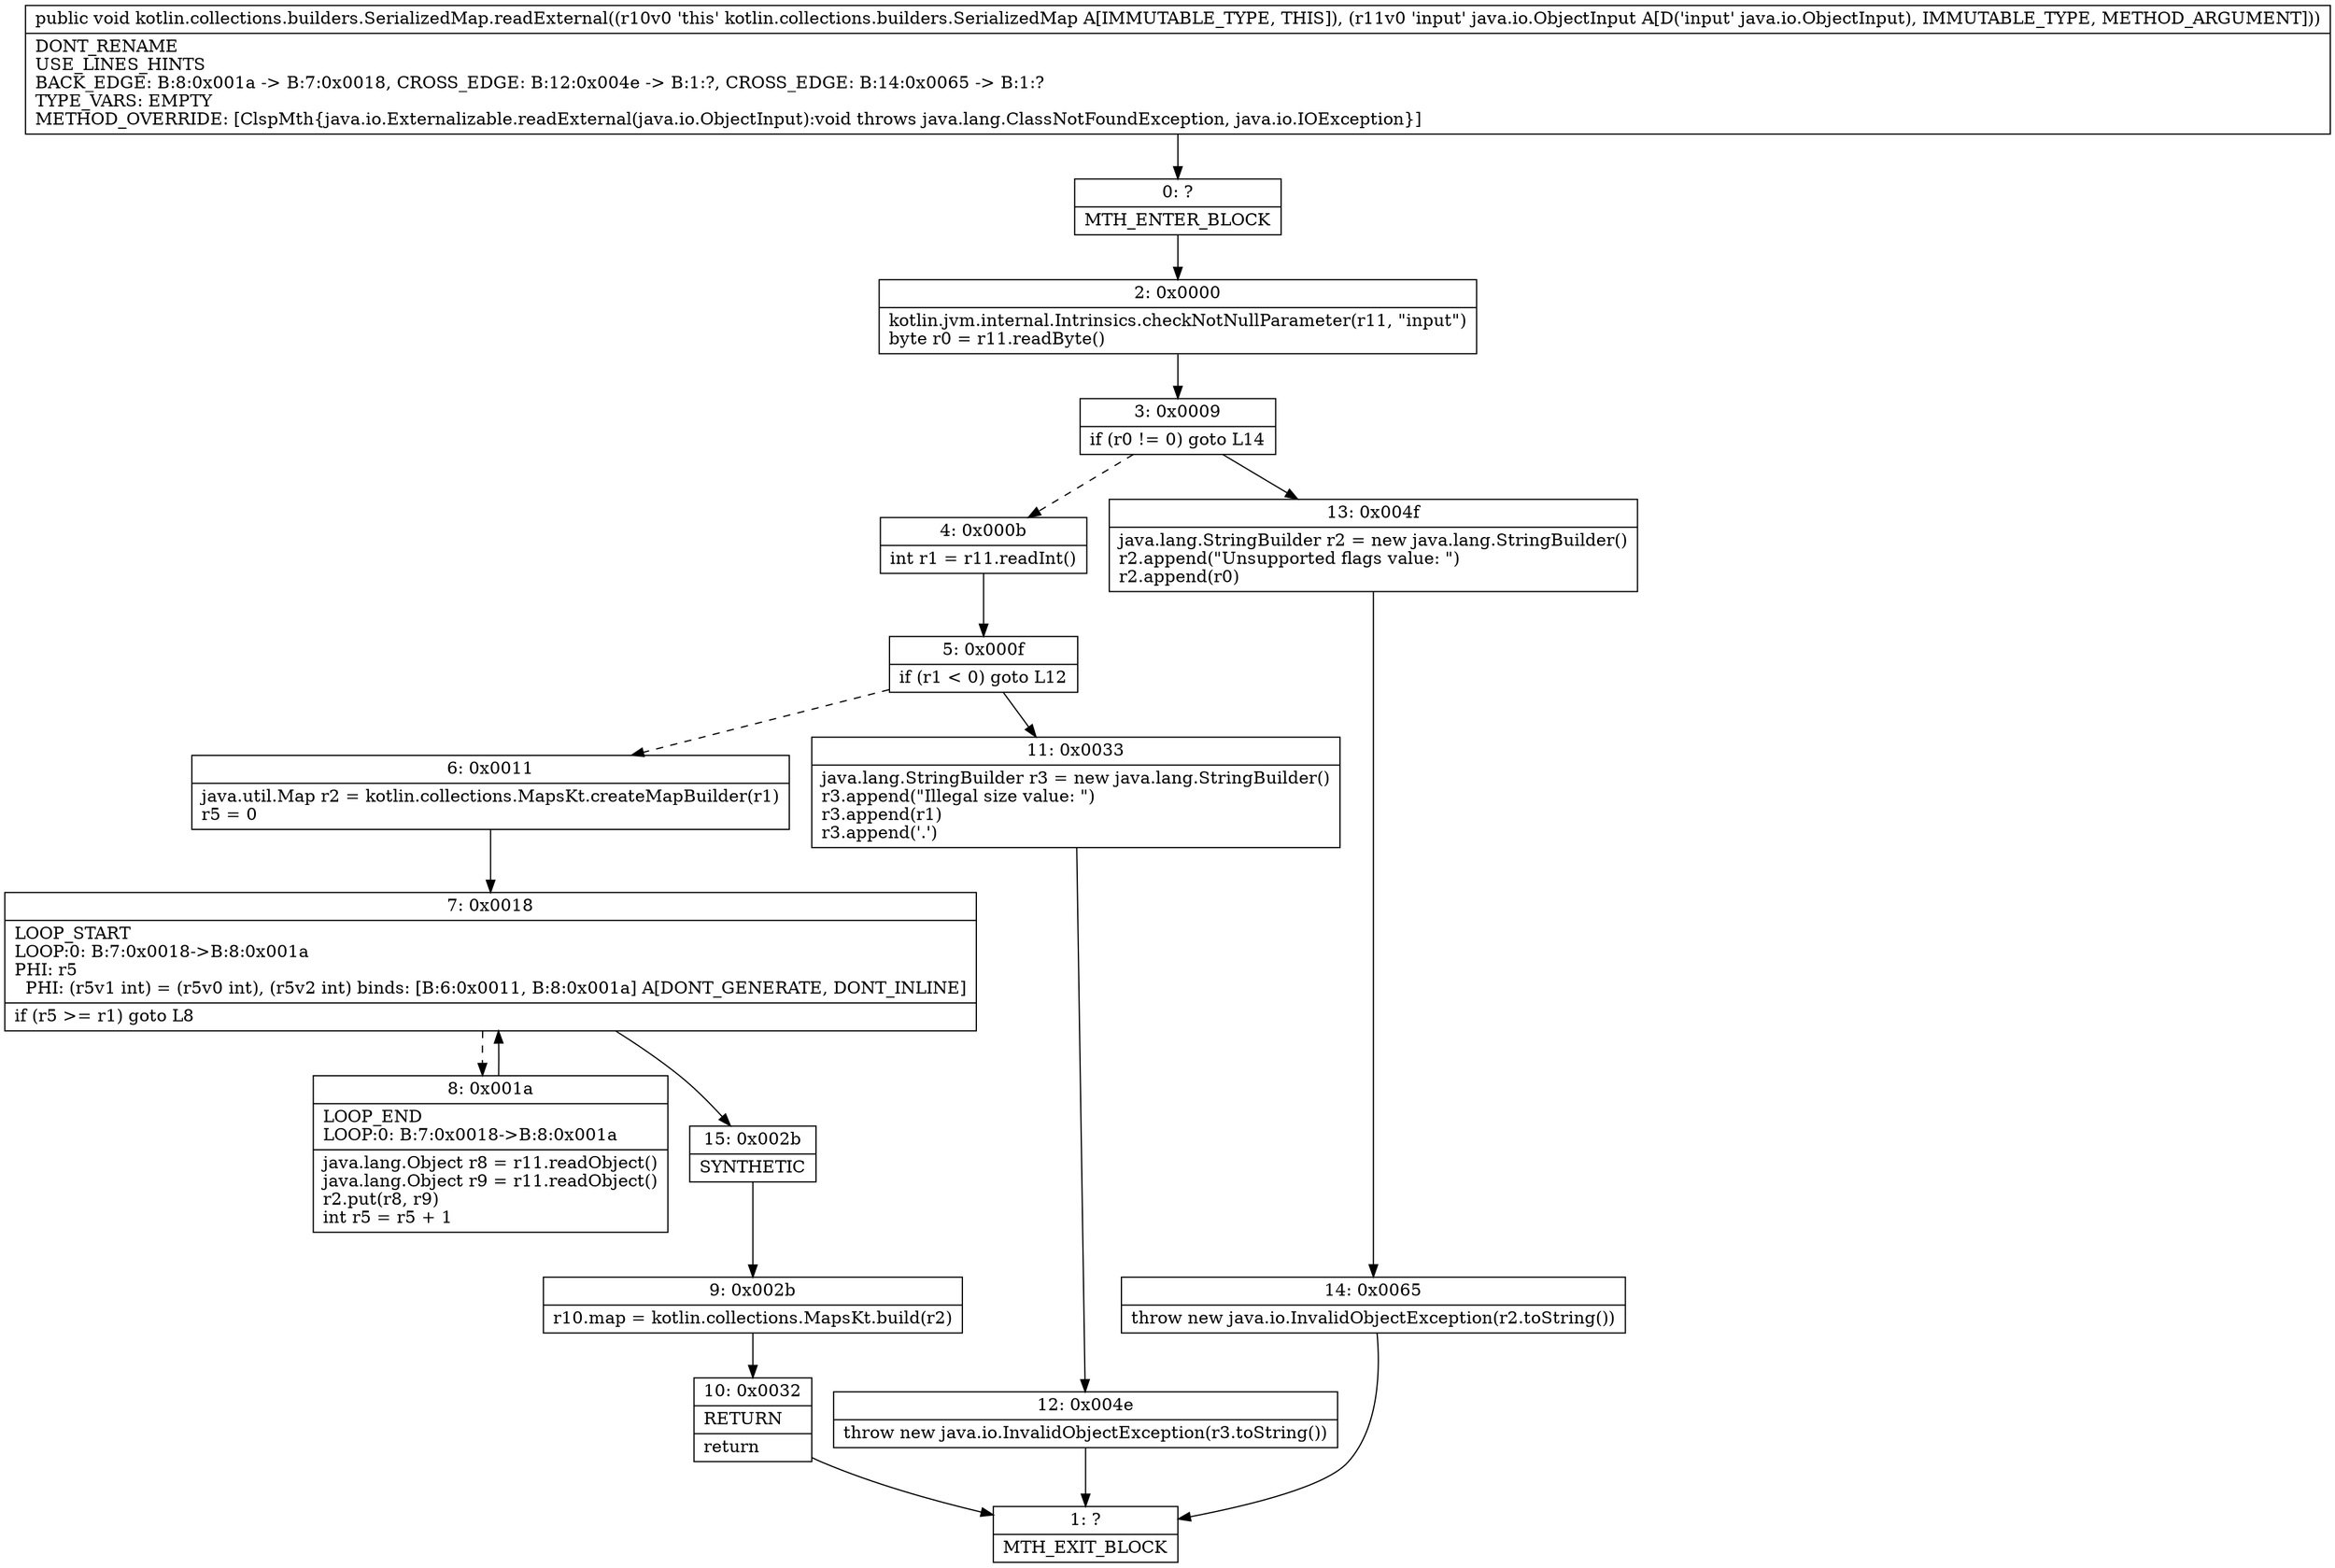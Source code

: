 digraph "CFG forkotlin.collections.builders.SerializedMap.readExternal(Ljava\/io\/ObjectInput;)V" {
Node_0 [shape=record,label="{0\:\ ?|MTH_ENTER_BLOCK\l}"];
Node_2 [shape=record,label="{2\:\ 0x0000|kotlin.jvm.internal.Intrinsics.checkNotNullParameter(r11, \"input\")\lbyte r0 = r11.readByte()\l}"];
Node_3 [shape=record,label="{3\:\ 0x0009|if (r0 != 0) goto L14\l}"];
Node_4 [shape=record,label="{4\:\ 0x000b|int r1 = r11.readInt()\l}"];
Node_5 [shape=record,label="{5\:\ 0x000f|if (r1 \< 0) goto L12\l}"];
Node_6 [shape=record,label="{6\:\ 0x0011|java.util.Map r2 = kotlin.collections.MapsKt.createMapBuilder(r1)\lr5 = 0\l}"];
Node_7 [shape=record,label="{7\:\ 0x0018|LOOP_START\lLOOP:0: B:7:0x0018\-\>B:8:0x001a\lPHI: r5 \l  PHI: (r5v1 int) = (r5v0 int), (r5v2 int) binds: [B:6:0x0011, B:8:0x001a] A[DONT_GENERATE, DONT_INLINE]\l|if (r5 \>= r1) goto L8\l}"];
Node_8 [shape=record,label="{8\:\ 0x001a|LOOP_END\lLOOP:0: B:7:0x0018\-\>B:8:0x001a\l|java.lang.Object r8 = r11.readObject()\ljava.lang.Object r9 = r11.readObject()\lr2.put(r8, r9)\lint r5 = r5 + 1\l}"];
Node_15 [shape=record,label="{15\:\ 0x002b|SYNTHETIC\l}"];
Node_9 [shape=record,label="{9\:\ 0x002b|r10.map = kotlin.collections.MapsKt.build(r2)\l}"];
Node_10 [shape=record,label="{10\:\ 0x0032|RETURN\l|return\l}"];
Node_1 [shape=record,label="{1\:\ ?|MTH_EXIT_BLOCK\l}"];
Node_11 [shape=record,label="{11\:\ 0x0033|java.lang.StringBuilder r3 = new java.lang.StringBuilder()\lr3.append(\"Illegal size value: \")\lr3.append(r1)\lr3.append('.')\l}"];
Node_12 [shape=record,label="{12\:\ 0x004e|throw new java.io.InvalidObjectException(r3.toString())\l}"];
Node_13 [shape=record,label="{13\:\ 0x004f|java.lang.StringBuilder r2 = new java.lang.StringBuilder()\lr2.append(\"Unsupported flags value: \")\lr2.append(r0)\l}"];
Node_14 [shape=record,label="{14\:\ 0x0065|throw new java.io.InvalidObjectException(r2.toString())\l}"];
MethodNode[shape=record,label="{public void kotlin.collections.builders.SerializedMap.readExternal((r10v0 'this' kotlin.collections.builders.SerializedMap A[IMMUTABLE_TYPE, THIS]), (r11v0 'input' java.io.ObjectInput A[D('input' java.io.ObjectInput), IMMUTABLE_TYPE, METHOD_ARGUMENT]))  | DONT_RENAME\lUSE_LINES_HINTS\lBACK_EDGE: B:8:0x001a \-\> B:7:0x0018, CROSS_EDGE: B:12:0x004e \-\> B:1:?, CROSS_EDGE: B:14:0x0065 \-\> B:1:?\lTYPE_VARS: EMPTY\lMETHOD_OVERRIDE: [ClspMth\{java.io.Externalizable.readExternal(java.io.ObjectInput):void throws java.lang.ClassNotFoundException, java.io.IOException\}]\l}"];
MethodNode -> Node_0;Node_0 -> Node_2;
Node_2 -> Node_3;
Node_3 -> Node_4[style=dashed];
Node_3 -> Node_13;
Node_4 -> Node_5;
Node_5 -> Node_6[style=dashed];
Node_5 -> Node_11;
Node_6 -> Node_7;
Node_7 -> Node_8[style=dashed];
Node_7 -> Node_15;
Node_8 -> Node_7;
Node_15 -> Node_9;
Node_9 -> Node_10;
Node_10 -> Node_1;
Node_11 -> Node_12;
Node_12 -> Node_1;
Node_13 -> Node_14;
Node_14 -> Node_1;
}

